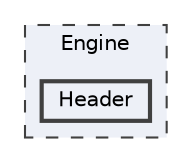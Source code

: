 digraph "C:/Users/shs26/Desktop/SR/MapTool/Engine/Header"
{
 // LATEX_PDF_SIZE
  bgcolor="transparent";
  edge [fontname=Helvetica,fontsize=10,labelfontname=Helvetica,labelfontsize=10];
  node [fontname=Helvetica,fontsize=10,shape=box,height=0.2,width=0.4];
  compound=true
  subgraph clusterdir_0b6ee6e7e9547e675db4add2e5de97da {
    graph [ bgcolor="#edf0f7", pencolor="grey25", label="Engine", fontname=Helvetica,fontsize=10 style="filled,dashed", URL="dir_0b6ee6e7e9547e675db4add2e5de97da.html",tooltip=""]
  dir_d2221ef502370e2b20748ff9c4915b4f [label="Header", fillcolor="#edf0f7", color="grey25", style="filled,bold", URL="dir_d2221ef502370e2b20748ff9c4915b4f.html",tooltip=""];
  }
}
